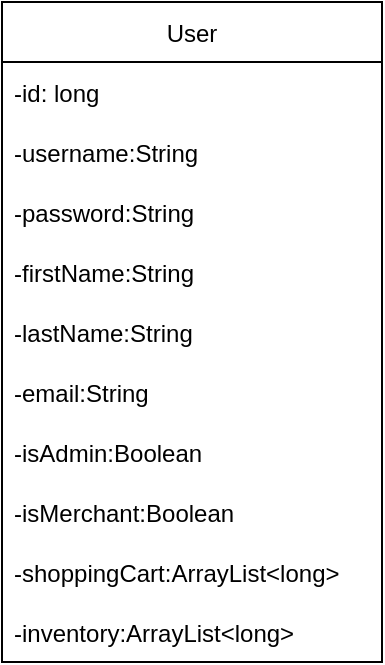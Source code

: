 <mxfile version="18.0.7" type="github">
  <diagram name="Page-1" id="9f46799a-70d6-7492-0946-bef42562c5a5">
    <mxGraphModel dx="1247" dy="677" grid="1" gridSize="10" guides="1" tooltips="1" connect="1" arrows="1" fold="1" page="1" pageScale="1" pageWidth="1100" pageHeight="850" background="none" math="0" shadow="0">
      <root>
        <mxCell id="0" />
        <mxCell id="1" parent="0" />
        <mxCell id="H7Uwpy4oKcIy4b7uqOJ4-17" value="User" style="swimlane;fontStyle=0;childLayout=stackLayout;horizontal=1;startSize=30;horizontalStack=0;resizeParent=1;resizeParentMax=0;resizeLast=0;collapsible=1;marginBottom=0;" vertex="1" parent="1">
          <mxGeometry x="100" y="130" width="190" height="330" as="geometry" />
        </mxCell>
        <mxCell id="H7Uwpy4oKcIy4b7uqOJ4-18" value="-id: long" style="text;strokeColor=none;fillColor=none;align=left;verticalAlign=middle;spacingLeft=4;spacingRight=4;overflow=hidden;points=[[0,0.5],[1,0.5]];portConstraint=eastwest;rotatable=0;" vertex="1" parent="H7Uwpy4oKcIy4b7uqOJ4-17">
          <mxGeometry y="30" width="190" height="30" as="geometry" />
        </mxCell>
        <mxCell id="H7Uwpy4oKcIy4b7uqOJ4-19" value="-username:String" style="text;strokeColor=none;fillColor=none;align=left;verticalAlign=middle;spacingLeft=4;spacingRight=4;overflow=hidden;points=[[0,0.5],[1,0.5]];portConstraint=eastwest;rotatable=0;" vertex="1" parent="H7Uwpy4oKcIy4b7uqOJ4-17">
          <mxGeometry y="60" width="190" height="30" as="geometry" />
        </mxCell>
        <mxCell id="H7Uwpy4oKcIy4b7uqOJ4-22" value="-password:String" style="text;strokeColor=none;fillColor=none;align=left;verticalAlign=middle;spacingLeft=4;spacingRight=4;overflow=hidden;points=[[0,0.5],[1,0.5]];portConstraint=eastwest;rotatable=0;" vertex="1" parent="H7Uwpy4oKcIy4b7uqOJ4-17">
          <mxGeometry y="90" width="190" height="30" as="geometry" />
        </mxCell>
        <mxCell id="H7Uwpy4oKcIy4b7uqOJ4-20" value="-firstName:String" style="text;strokeColor=none;fillColor=none;align=left;verticalAlign=middle;spacingLeft=4;spacingRight=4;overflow=hidden;points=[[0,0.5],[1,0.5]];portConstraint=eastwest;rotatable=0;" vertex="1" parent="H7Uwpy4oKcIy4b7uqOJ4-17">
          <mxGeometry y="120" width="190" height="30" as="geometry" />
        </mxCell>
        <mxCell id="H7Uwpy4oKcIy4b7uqOJ4-30" value="-lastName:String" style="text;strokeColor=none;fillColor=none;align=left;verticalAlign=middle;spacingLeft=4;spacingRight=4;overflow=hidden;points=[[0,0.5],[1,0.5]];portConstraint=eastwest;rotatable=0;" vertex="1" parent="H7Uwpy4oKcIy4b7uqOJ4-17">
          <mxGeometry y="150" width="190" height="30" as="geometry" />
        </mxCell>
        <mxCell id="H7Uwpy4oKcIy4b7uqOJ4-29" value="-email:String" style="text;strokeColor=none;fillColor=none;align=left;verticalAlign=middle;spacingLeft=4;spacingRight=4;overflow=hidden;points=[[0,0.5],[1,0.5]];portConstraint=eastwest;rotatable=0;" vertex="1" parent="H7Uwpy4oKcIy4b7uqOJ4-17">
          <mxGeometry y="180" width="190" height="30" as="geometry" />
        </mxCell>
        <mxCell id="H7Uwpy4oKcIy4b7uqOJ4-28" value="-isAdmin:Boolean" style="text;strokeColor=none;fillColor=none;align=left;verticalAlign=middle;spacingLeft=4;spacingRight=4;overflow=hidden;points=[[0,0.5],[1,0.5]];portConstraint=eastwest;rotatable=0;" vertex="1" parent="H7Uwpy4oKcIy4b7uqOJ4-17">
          <mxGeometry y="210" width="190" height="30" as="geometry" />
        </mxCell>
        <mxCell id="H7Uwpy4oKcIy4b7uqOJ4-27" value="-isMerchant:Boolean" style="text;strokeColor=none;fillColor=none;align=left;verticalAlign=middle;spacingLeft=4;spacingRight=4;overflow=hidden;points=[[0,0.5],[1,0.5]];portConstraint=eastwest;rotatable=0;" vertex="1" parent="H7Uwpy4oKcIy4b7uqOJ4-17">
          <mxGeometry y="240" width="190" height="30" as="geometry" />
        </mxCell>
        <mxCell id="H7Uwpy4oKcIy4b7uqOJ4-36" value="-shoppingCart:ArrayList&lt;long&gt;" style="text;strokeColor=none;fillColor=none;align=left;verticalAlign=middle;spacingLeft=4;spacingRight=4;overflow=hidden;points=[[0,0.5],[1,0.5]];portConstraint=eastwest;rotatable=0;" vertex="1" parent="H7Uwpy4oKcIy4b7uqOJ4-17">
          <mxGeometry y="270" width="190" height="30" as="geometry" />
        </mxCell>
        <mxCell id="H7Uwpy4oKcIy4b7uqOJ4-37" value="-inventory:ArrayList&lt;long&gt;" style="text;strokeColor=none;fillColor=none;align=left;verticalAlign=middle;spacingLeft=4;spacingRight=4;overflow=hidden;points=[[0,0.5],[1,0.5]];portConstraint=eastwest;rotatable=0;" vertex="1" parent="H7Uwpy4oKcIy4b7uqOJ4-17">
          <mxGeometry y="300" width="190" height="30" as="geometry" />
        </mxCell>
      </root>
    </mxGraphModel>
  </diagram>
</mxfile>
